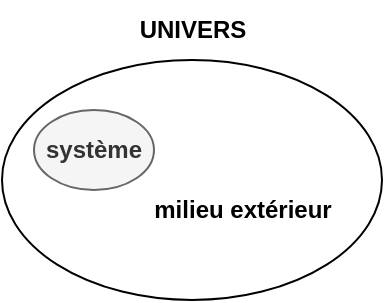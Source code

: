 <mxfile version="21.3.4" type="dropbox" pages="3">
  <diagram id="3PgItJ6A_8THoUIpkEhh" name="systeme">
    <mxGraphModel dx="1274" dy="677" grid="1" gridSize="10" guides="1" tooltips="1" connect="1" arrows="1" fold="1" page="1" pageScale="1" pageWidth="827" pageHeight="1169" math="0" shadow="0">
      <root>
        <mxCell id="0" />
        <mxCell id="1" parent="0" />
        <mxCell id="beliY8hhXIxbec1V9qNc-1" value="" style="ellipse;whiteSpace=wrap;html=1;" parent="1" vertex="1">
          <mxGeometry x="270" y="350" width="190" height="120" as="geometry" />
        </mxCell>
        <mxCell id="beliY8hhXIxbec1V9qNc-2" value="&lt;b&gt;système&lt;/b&gt;" style="ellipse;whiteSpace=wrap;html=1;fillColor=#f5f5f5;fontColor=#333333;strokeColor=#666666;" parent="1" vertex="1">
          <mxGeometry x="286" y="375" width="60" height="40" as="geometry" />
        </mxCell>
        <mxCell id="beliY8hhXIxbec1V9qNc-3" value="&lt;b&gt;milieu extérieur&lt;/b&gt;" style="text;html=1;align=center;verticalAlign=middle;resizable=0;points=[];autosize=1;strokeColor=none;fillColor=none;" parent="1" vertex="1">
          <mxGeometry x="330" y="410" width="120" height="30" as="geometry" />
        </mxCell>
        <mxCell id="beliY8hhXIxbec1V9qNc-4" value="&lt;b&gt;UNIVERS&lt;/b&gt;" style="text;html=1;align=center;verticalAlign=middle;resizable=0;points=[];autosize=1;strokeColor=none;fillColor=none;" parent="1" vertex="1">
          <mxGeometry x="330" y="320" width="70" height="30" as="geometry" />
        </mxCell>
      </root>
    </mxGraphModel>
  </diagram>
  <diagram id="9Tdn6SvoWi4cBgeEJAIB" name="fonction etat">
    <mxGraphModel dx="1274" dy="677" grid="1" gridSize="10" guides="1" tooltips="1" connect="1" arrows="1" fold="1" page="1" pageScale="1" pageWidth="827" pageHeight="1169" math="0" shadow="0">
      <root>
        <mxCell id="0" />
        <mxCell id="1" parent="0" />
        <mxCell id="CPy05RYdHouDgrwpxsAY-1" value="&lt;div&gt;&lt;b&gt;état 1:&lt;/b&gt;&lt;/div&gt;&lt;div&gt;eau solide&lt;/div&gt;&lt;div&gt;&amp;nbsp;T&lt;sub&gt;1&lt;/sub&gt; = -20°C&lt;br&gt;&lt;/div&gt;" style="rounded=1;whiteSpace=wrap;html=1;fillColor=#f5f5f5;fontColor=#333333;strokeColor=#666666;strokeWidth=2;" parent="1" vertex="1">
          <mxGeometry x="110" y="210" width="130" height="50" as="geometry" />
        </mxCell>
        <mxCell id="CPy05RYdHouDgrwpxsAY-5" value="ΔU ?" style="text;html=1;align=center;verticalAlign=middle;resizable=0;points=[];autosize=1;strokeColor=none;fillColor=none;fontStyle=1" parent="1" vertex="1">
          <mxGeometry x="290" y="210" width="50" height="30" as="geometry" />
        </mxCell>
        <mxCell id="CPy05RYdHouDgrwpxsAY-7" value="&lt;div&gt;&lt;b&gt;état 2:&lt;/b&gt;&lt;/div&gt;&lt;div&gt;eau liquide&lt;/div&gt;&lt;div&gt;T&lt;sub&gt;2&lt;/sub&gt; =&amp;nbsp; 12°C&lt;br&gt;&lt;/div&gt;" style="rounded=1;whiteSpace=wrap;html=1;fillColor=#f5f5f5;fontColor=#333333;strokeColor=#666666;strokeWidth=2;" parent="1" vertex="1">
          <mxGeometry x="390" y="210" width="130" height="50" as="geometry" />
        </mxCell>
        <mxCell id="CPy05RYdHouDgrwpxsAY-8" value="" style="endArrow=classic;html=1;rounded=0;exitX=1;exitY=0.5;exitDx=0;exitDy=0;entryX=0;entryY=0.5;entryDx=0;entryDy=0;strokeWidth=1.5;" parent="1" source="CPy05RYdHouDgrwpxsAY-1" target="CPy05RYdHouDgrwpxsAY-7" edge="1">
          <mxGeometry width="50" height="50" relative="1" as="geometry">
            <mxPoint x="390" y="320" as="sourcePoint" />
            <mxPoint x="440" y="270" as="targetPoint" />
          </mxGeometry>
        </mxCell>
        <mxCell id="CPy05RYdHouDgrwpxsAY-9" value="&lt;div&gt;&lt;b&gt;état intermédiaire 1:&lt;/b&gt;&lt;/div&gt;&lt;div&gt;eau solide à 0°C&lt;br&gt;&lt;/div&gt;" style="rounded=1;whiteSpace=wrap;html=1;fillColor=#f5f5f5;fontColor=#333333;strokeColor=#666666;strokeWidth=2;dashed=1;" parent="1" vertex="1">
          <mxGeometry x="110" y="350" width="130" height="50" as="geometry" />
        </mxCell>
        <mxCell id="CPy05RYdHouDgrwpxsAY-11" value="&lt;div&gt;&lt;b&gt;état intermédiaire 2:&lt;/b&gt;&lt;/div&gt;&lt;div&gt;eau liquide à 0°C&lt;br&gt;&lt;/div&gt;" style="rounded=1;whiteSpace=wrap;html=1;fillColor=#f5f5f5;fontColor=#333333;strokeColor=#666666;strokeWidth=2;dashed=1;" parent="1" vertex="1">
          <mxGeometry x="390" y="350" width="130" height="50" as="geometry" />
        </mxCell>
        <mxCell id="CPy05RYdHouDgrwpxsAY-13" value="" style="endArrow=classic;html=1;rounded=0;entryX=0.5;entryY=0;entryDx=0;entryDy=0;strokeWidth=1.5;dashed=1;exitX=0.5;exitY=1;exitDx=0;exitDy=0;" parent="1" source="CPy05RYdHouDgrwpxsAY-1" target="CPy05RYdHouDgrwpxsAY-9" edge="1">
          <mxGeometry width="50" height="50" relative="1" as="geometry">
            <mxPoint x="210" y="290" as="sourcePoint" />
            <mxPoint x="400" y="245" as="targetPoint" />
          </mxGeometry>
        </mxCell>
        <mxCell id="CPy05RYdHouDgrwpxsAY-14" value="" style="endArrow=classic;html=1;rounded=0;entryX=0;entryY=0.5;entryDx=0;entryDy=0;strokeWidth=1.5;dashed=1;exitX=1;exitY=0.5;exitDx=0;exitDy=0;" parent="1" source="CPy05RYdHouDgrwpxsAY-9" target="CPy05RYdHouDgrwpxsAY-11" edge="1">
          <mxGeometry width="50" height="50" relative="1" as="geometry">
            <mxPoint x="185" y="270" as="sourcePoint" />
            <mxPoint x="185" y="360" as="targetPoint" />
          </mxGeometry>
        </mxCell>
        <mxCell id="CPy05RYdHouDgrwpxsAY-15" value="" style="endArrow=classic;html=1;rounded=0;entryX=0.5;entryY=1;entryDx=0;entryDy=0;strokeWidth=1.5;dashed=1;" parent="1" source="CPy05RYdHouDgrwpxsAY-11" target="CPy05RYdHouDgrwpxsAY-7" edge="1">
          <mxGeometry width="50" height="50" relative="1" as="geometry">
            <mxPoint x="250" y="385" as="sourcePoint" />
            <mxPoint x="400" y="385" as="targetPoint" />
          </mxGeometry>
        </mxCell>
        <mxCell id="CPy05RYdHouDgrwpxsAY-16" value="ΔU&lt;sub&gt;1&lt;/sub&gt; = mc&lt;sub&gt;g&lt;/sub&gt;(0 - T&lt;sub&gt;1&lt;/sub&gt;)" style="text;html=1;align=center;verticalAlign=middle;resizable=0;points=[];autosize=1;strokeColor=none;fillColor=none;fontStyle=1" parent="1" vertex="1">
          <mxGeometry x="50" y="290" width="120" height="30" as="geometry" />
        </mxCell>
        <mxCell id="CPy05RYdHouDgrwpxsAY-17" value="ΔU&lt;sub&gt;2&lt;/sub&gt; = mL&lt;sub&gt;f&lt;/sub&gt;" style="text;html=1;align=center;verticalAlign=middle;resizable=0;points=[];autosize=1;strokeColor=none;fillColor=none;fontStyle=1" parent="1" vertex="1">
          <mxGeometry x="270" y="350" width="80" height="30" as="geometry" />
        </mxCell>
        <mxCell id="CPy05RYdHouDgrwpxsAY-19" value="ΔU&lt;sub&gt;3&lt;/sub&gt; = mc&lt;sub&gt;eau&lt;/sub&gt;( T&lt;sub&gt;2&lt;/sub&gt; - 0 )" style="text;html=1;align=center;verticalAlign=middle;resizable=0;points=[];autosize=1;strokeColor=none;fillColor=none;fontStyle=1" parent="1" vertex="1">
          <mxGeometry x="455" y="290" width="140" height="30" as="geometry" />
        </mxCell>
      </root>
    </mxGraphModel>
  </diagram>
  <diagram id="Bnxbj2QjJunb8jZIPXDl" name="machine thermique">
    <mxGraphModel dx="2101" dy="677" grid="1" gridSize="10" guides="1" tooltips="1" connect="1" arrows="1" fold="1" page="1" pageScale="1" pageWidth="827" pageHeight="1169" math="0" shadow="0">
      <root>
        <mxCell id="0" />
        <mxCell id="1" parent="0" />
        <mxCell id="v67GH85FPBUIDXGFmw---1" value="&lt;b&gt;&lt;font style=&quot;font-size: 13px;&quot;&gt;1. Evaporateur&lt;/font&gt;&lt;/b&gt;" style="rounded=1;whiteSpace=wrap;html=1;strokeWidth=1.5;" parent="1" vertex="1">
          <mxGeometry x="67" y="310" width="120" height="60" as="geometry" />
        </mxCell>
        <mxCell id="v67GH85FPBUIDXGFmw---2" value="&lt;b&gt;&lt;font style=&quot;font-size: 13px;&quot;&gt;3. Condenseur&lt;/font&gt;&lt;/b&gt;" style="rounded=1;whiteSpace=wrap;html=1;strokeWidth=1.5;" parent="1" vertex="1">
          <mxGeometry x="497" y="310" width="120" height="60" as="geometry" />
        </mxCell>
        <mxCell id="v67GH85FPBUIDXGFmw---4" value="&lt;b&gt;&lt;font style=&quot;font-size: 13px;&quot;&gt;2. Compresseur&lt;br&gt;&lt;/font&gt;&lt;/b&gt;" style="ellipse;whiteSpace=wrap;html=1;fontSize=13;strokeWidth=1.5;" parent="1" vertex="1">
          <mxGeometry x="287" y="190" width="120" height="80" as="geometry" />
        </mxCell>
        <mxCell id="v67GH85FPBUIDXGFmw---5" value="&lt;b&gt;&lt;font style=&quot;font-size: 13px;&quot;&gt;4. Détendeur&lt;br&gt;&lt;/font&gt;&lt;/b&gt;" style="ellipse;whiteSpace=wrap;html=1;fontSize=13;strokeWidth=1.5;" parent="1" vertex="1">
          <mxGeometry x="287" y="410" width="120" height="80" as="geometry" />
        </mxCell>
        <mxCell id="v67GH85FPBUIDXGFmw---6" value="&lt;div style=&quot;font-size: 12px;&quot;&gt;&lt;i style=&quot;font-size: 12px;&quot;&gt;liquide basse pression&lt;/i&gt;&lt;/div&gt;&lt;div style=&quot;font-size: 12px;&quot;&gt;&lt;br style=&quot;font-size: 12px;&quot;&gt;&lt;/div&gt;" style="text;html=1;align=center;verticalAlign=middle;resizable=0;points=[];autosize=1;strokeColor=none;fillColor=none;fontSize=12;" parent="1" vertex="1">
          <mxGeometry x="120" y="450" width="140" height="40" as="geometry" />
        </mxCell>
        <mxCell id="v67GH85FPBUIDXGFmw---7" value="&lt;div style=&quot;font-size: 12px;&quot;&gt;&lt;i style=&quot;font-size: 12px;&quot;&gt;vapeur basse pression&lt;/i&gt;&lt;/div&gt;&lt;div style=&quot;font-size: 12px;&quot;&gt;&lt;br style=&quot;font-size: 12px;&quot;&gt;&lt;/div&gt;" style="text;html=1;align=center;verticalAlign=middle;resizable=0;points=[];autosize=1;strokeColor=none;fillColor=none;fontSize=12;" parent="1" vertex="1">
          <mxGeometry x="120" y="204" width="140" height="40" as="geometry" />
        </mxCell>
        <mxCell id="v67GH85FPBUIDXGFmw---8" value="&lt;div style=&quot;font-size: 12px;&quot;&gt;&lt;i style=&quot;font-size: 12px;&quot;&gt;vapeur haute pression&lt;/i&gt;&lt;/div&gt;&lt;div style=&quot;font-size: 12px;&quot;&gt;&lt;br style=&quot;font-size: 12px;&quot;&gt;&lt;/div&gt;" style="text;html=1;align=center;verticalAlign=middle;resizable=0;points=[];autosize=1;strokeColor=none;fillColor=none;fontSize=12;" parent="1" vertex="1">
          <mxGeometry x="427" y="204" width="140" height="40" as="geometry" />
        </mxCell>
        <mxCell id="v67GH85FPBUIDXGFmw---9" value="&lt;div style=&quot;font-size: 12px;&quot;&gt;&lt;i style=&quot;font-size: 12px;&quot;&gt;liquide haute pression&lt;/i&gt;&lt;/div&gt;&lt;div style=&quot;font-size: 12px;&quot;&gt;&lt;br style=&quot;font-size: 12px;&quot;&gt;&lt;/div&gt;" style="text;html=1;align=center;verticalAlign=middle;resizable=0;points=[];autosize=1;strokeColor=none;fillColor=none;fontSize=12;" parent="1" vertex="1">
          <mxGeometry x="427" y="450" width="140" height="40" as="geometry" />
        </mxCell>
        <mxCell id="v67GH85FPBUIDXGFmw---10" value="Source froide" style="text;html=1;align=center;verticalAlign=middle;resizable=0;points=[];autosize=1;strokeColor=none;fillColor=none;fontSize=13;" parent="1" vertex="1">
          <mxGeometry x="-133" y="325" width="100" height="30" as="geometry" />
        </mxCell>
        <mxCell id="v67GH85FPBUIDXGFmw---11" value="Source chaude" style="text;html=1;align=center;verticalAlign=middle;resizable=0;points=[];autosize=1;strokeColor=none;fillColor=none;fontSize=13;" parent="1" vertex="1">
          <mxGeometry x="717" y="325" width="110" height="30" as="geometry" />
        </mxCell>
        <mxCell id="v67GH85FPBUIDXGFmw---12" value="" style="endArrow=classic;html=1;rounded=0;fontSize=12;entryX=0;entryY=0.5;entryDx=0;entryDy=0;exitX=0.5;exitY=0;exitDx=0;exitDy=0;strokeWidth=1.5;endFill=1;startArrow=none;startFill=0;" parent="1" source="v67GH85FPBUIDXGFmw---1" target="v67GH85FPBUIDXGFmw---4" edge="1">
          <mxGeometry width="50" height="50" relative="1" as="geometry">
            <mxPoint x="167" y="280" as="sourcePoint" />
            <mxPoint x="547" y="310" as="targetPoint" />
            <Array as="points">
              <mxPoint x="127" y="230" />
            </Array>
          </mxGeometry>
        </mxCell>
        <mxCell id="v67GH85FPBUIDXGFmw---13" value="" style="endArrow=classic;html=1;rounded=0;fontSize=12;exitX=1;exitY=0.5;exitDx=0;exitDy=0;entryX=0.5;entryY=0;entryDx=0;entryDy=0;strokeWidth=1.5;startArrow=none;startFill=0;endFill=1;" parent="1" source="v67GH85FPBUIDXGFmw---4" target="v67GH85FPBUIDXGFmw---2" edge="1">
          <mxGeometry width="50" height="50" relative="1" as="geometry">
            <mxPoint x="497" y="360" as="sourcePoint" />
            <mxPoint x="547" y="310" as="targetPoint" />
            <Array as="points">
              <mxPoint x="557" y="230" />
            </Array>
          </mxGeometry>
        </mxCell>
        <mxCell id="v67GH85FPBUIDXGFmw---14" value="" style="endArrow=classic;html=1;rounded=0;fontSize=12;entryX=1;entryY=0.5;entryDx=0;entryDy=0;exitX=0.5;exitY=1;exitDx=0;exitDy=0;strokeWidth=1.5;endFill=1;startArrow=none;startFill=0;" parent="1" source="v67GH85FPBUIDXGFmw---2" target="v67GH85FPBUIDXGFmw---5" edge="1">
          <mxGeometry width="50" height="50" relative="1" as="geometry">
            <mxPoint x="497" y="360" as="sourcePoint" />
            <mxPoint x="547" y="310" as="targetPoint" />
            <Array as="points">
              <mxPoint x="557" y="450" />
            </Array>
          </mxGeometry>
        </mxCell>
        <mxCell id="v67GH85FPBUIDXGFmw---15" value="" style="endArrow=classic;html=1;rounded=0;fontSize=12;entryX=0.5;entryY=1;entryDx=0;entryDy=0;exitX=0;exitY=0.5;exitDx=0;exitDy=0;strokeWidth=1.5;endFill=1;startArrow=none;startFill=0;" parent="1" source="v67GH85FPBUIDXGFmw---5" target="v67GH85FPBUIDXGFmw---1" edge="1">
          <mxGeometry width="50" height="50" relative="1" as="geometry">
            <mxPoint x="497" y="360" as="sourcePoint" />
            <mxPoint x="547" y="310" as="targetPoint" />
            <Array as="points">
              <mxPoint x="127" y="450" />
            </Array>
          </mxGeometry>
        </mxCell>
        <mxCell id="v67GH85FPBUIDXGFmw---16" value="" style="shape=flexArrow;endArrow=classic;html=1;rounded=0;strokeWidth=1.5;fontSize=12;dashed=1;dashPattern=1 1;" parent="1" edge="1">
          <mxGeometry width="50" height="50" relative="1" as="geometry">
            <mxPoint x="632" y="339.5" as="sourcePoint" />
            <mxPoint x="722" y="340" as="targetPoint" />
          </mxGeometry>
        </mxCell>
        <mxCell id="v67GH85FPBUIDXGFmw---18" value="" style="shape=flexArrow;endArrow=classic;html=1;rounded=0;strokeWidth=1.5;fontSize=12;dashed=1;dashPattern=1 1;" parent="1" edge="1">
          <mxGeometry width="50" height="50" relative="1" as="geometry">
            <mxPoint x="-38" y="339.5" as="sourcePoint" />
            <mxPoint x="52" y="340" as="targetPoint" />
          </mxGeometry>
        </mxCell>
        <mxCell id="v67GH85FPBUIDXGFmw---19" value="" style="shape=flexArrow;endArrow=classic;html=1;rounded=0;strokeWidth=1.5;fontSize=12;dashed=1;dashPattern=1 1;" parent="1" edge="1">
          <mxGeometry x="-0.25" y="-380" width="50" height="50" relative="1" as="geometry">
            <mxPoint x="347" y="130" as="sourcePoint" />
            <mxPoint x="346.5" y="180" as="targetPoint" />
            <mxPoint as="offset" />
          </mxGeometry>
        </mxCell>
        <mxCell id="v67GH85FPBUIDXGFmw---20" value="Q&lt;sub style=&quot;font-size: 16px;&quot;&gt;c&lt;/sub&gt;" style="text;html=1;align=center;verticalAlign=middle;resizable=0;points=[];autosize=1;strokeColor=none;fillColor=none;fontSize=16;fontStyle=1" parent="1" vertex="1">
          <mxGeometry x="647" y="300" width="40" height="40" as="geometry" />
        </mxCell>
        <mxCell id="v67GH85FPBUIDXGFmw---21" value="Q&lt;sub style=&quot;font-size: 16px;&quot;&gt;f&lt;/sub&gt;" style="text;html=1;align=center;verticalAlign=middle;resizable=0;points=[];autosize=1;strokeColor=none;fillColor=none;fontSize=16;fontStyle=1" parent="1" vertex="1">
          <mxGeometry x="-23" y="300" width="40" height="40" as="geometry" />
        </mxCell>
        <mxCell id="v67GH85FPBUIDXGFmw---22" value="W" style="text;html=1;align=center;verticalAlign=middle;resizable=0;points=[];autosize=1;strokeColor=none;fillColor=none;fontSize=16;fontStyle=1" parent="1" vertex="1">
          <mxGeometry x="357" y="130" width="40" height="30" as="geometry" />
        </mxCell>
      </root>
    </mxGraphModel>
  </diagram>
</mxfile>
